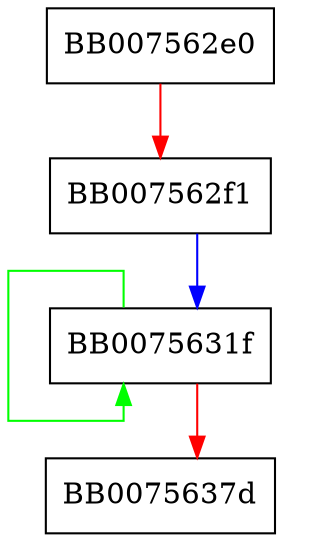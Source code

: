 digraph ecp_nistz256_gather_w7 {
  node [shape="box"];
  graph [splines=ortho];
  BB007562e0 -> BB007562f1 [color="red"];
  BB007562f1 -> BB0075631f [color="blue"];
  BB0075631f -> BB0075631f [color="green"];
  BB0075631f -> BB0075637d [color="red"];
}